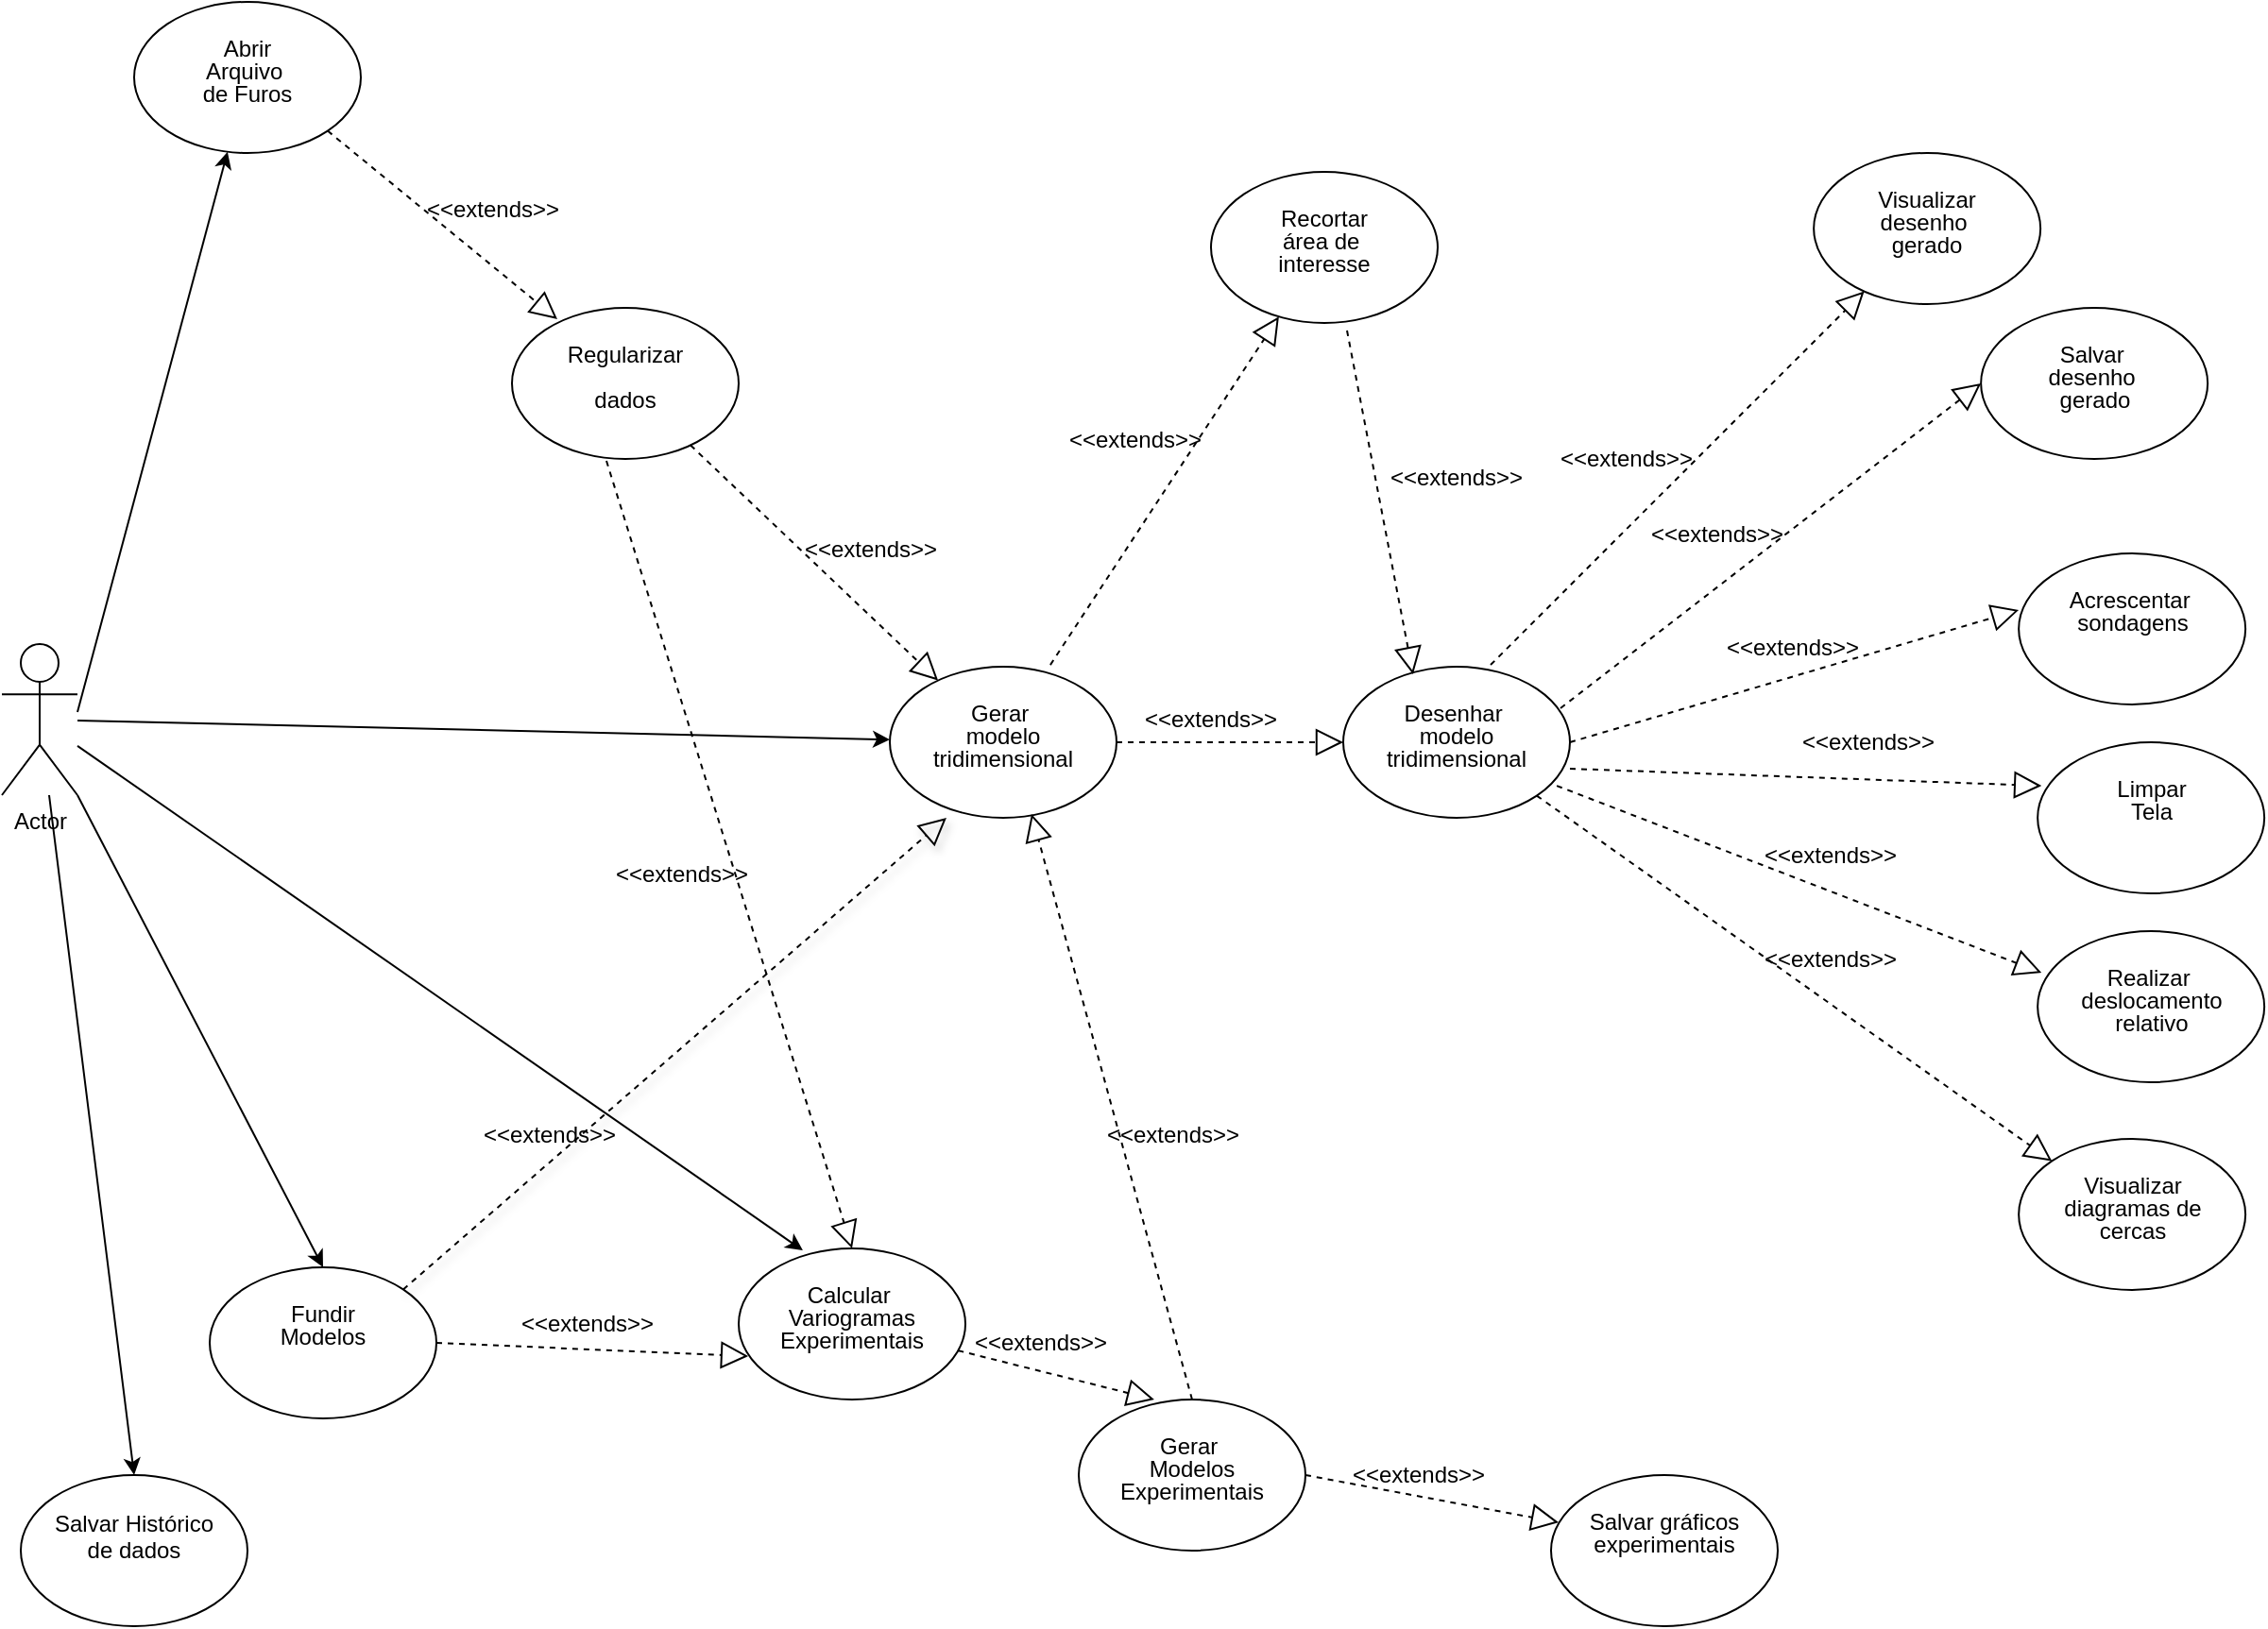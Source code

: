 <mxfile version="14.1.8" type="github" pages="3">
  <diagram id="1eDWYbJac1O-OvMwTvV3" name="Casos de Uso">
    <mxGraphModel dx="2285" dy="1728" grid="1" gridSize="10" guides="1" tooltips="1" connect="1" arrows="1" fold="1" page="1" pageScale="1" pageWidth="1100" pageHeight="850" math="0" shadow="0">
      <root>
        <mxCell id="wt1WEG8j4BmYl2G6qrXp-0" />
        <mxCell id="wt1WEG8j4BmYl2G6qrXp-1" parent="wt1WEG8j4BmYl2G6qrXp-0" />
        <mxCell id="wt1WEG8j4BmYl2G6qrXp-5" value="" style="orthogonalLoop=1;jettySize=auto;html=1;" parent="wt1WEG8j4BmYl2G6qrXp-1" target="wt1WEG8j4BmYl2G6qrXp-4" edge="1">
          <mxGeometry relative="1" as="geometry">
            <mxPoint x="130" y="296" as="sourcePoint" />
          </mxGeometry>
        </mxCell>
        <mxCell id="wt1WEG8j4BmYl2G6qrXp-11" value="" style="orthogonalLoop=1;jettySize=auto;html=1;" parent="wt1WEG8j4BmYl2G6qrXp-1" source="wt1WEG8j4BmYl2G6qrXp-2" target="wt1WEG8j4BmYl2G6qrXp-10" edge="1">
          <mxGeometry relative="1" as="geometry" />
        </mxCell>
        <mxCell id="jiYsSKbfK0XnRyVLSb23-24" style="edgeStyle=none;orthogonalLoop=1;jettySize=auto;html=1;entryX=0.283;entryY=0.013;entryDx=0;entryDy=0;entryPerimeter=0;shadow=0;" parent="wt1WEG8j4BmYl2G6qrXp-1" source="wt1WEG8j4BmYl2G6qrXp-2" target="jiYsSKbfK0XnRyVLSb23-21" edge="1">
          <mxGeometry relative="1" as="geometry">
            <mxPoint x="140" y="360" as="sourcePoint" />
          </mxGeometry>
        </mxCell>
        <mxCell id="jiYsSKbfK0XnRyVLSb23-37" style="edgeStyle=none;orthogonalLoop=1;jettySize=auto;html=1;entryX=0.5;entryY=0;entryDx=0;entryDy=0;exitX=1;exitY=1;exitDx=0;exitDy=0;exitPerimeter=0;" parent="wt1WEG8j4BmYl2G6qrXp-1" source="wt1WEG8j4BmYl2G6qrXp-2" target="jiYsSKbfK0XnRyVLSb23-36" edge="1">
          <mxGeometry relative="1" as="geometry">
            <mxPoint x="110" y="360" as="sourcePoint" />
          </mxGeometry>
        </mxCell>
        <mxCell id="ADzhZnwPZ3p8ylf_Vw08-35" style="rounded=0;orthogonalLoop=1;jettySize=auto;html=1;entryX=0.5;entryY=0;entryDx=0;entryDy=0;shadow=0;" parent="wt1WEG8j4BmYl2G6qrXp-1" source="wt1WEG8j4BmYl2G6qrXp-2" target="ADzhZnwPZ3p8ylf_Vw08-34" edge="1">
          <mxGeometry relative="1" as="geometry" />
        </mxCell>
        <mxCell id="wt1WEG8j4BmYl2G6qrXp-2" value="Actor" style="shape=umlActor;verticalLabelPosition=bottom;verticalAlign=top;html=1;direction=east;" parent="wt1WEG8j4BmYl2G6qrXp-1" vertex="1">
          <mxGeometry x="90" y="260" width="40" height="80" as="geometry" />
        </mxCell>
        <mxCell id="wt1WEG8j4BmYl2G6qrXp-4" value="&lt;p style=&quot;line-height: 100%&quot;&gt;Abrir&lt;br&gt;Arquivo&amp;nbsp;&lt;br&gt;de Furos&lt;/p&gt;" style="ellipse;whiteSpace=wrap;html=1;verticalAlign=top;" parent="wt1WEG8j4BmYl2G6qrXp-1" vertex="1">
          <mxGeometry x="160" y="-80" width="120" height="80" as="geometry" />
        </mxCell>
        <mxCell id="wt1WEG8j4BmYl2G6qrXp-6" value="&lt;p style=&quot;line-height: 100%&quot;&gt;Recortar&lt;br&gt;área de&amp;nbsp;&lt;br&gt;interesse&lt;/p&gt;" style="ellipse;whiteSpace=wrap;html=1;verticalAlign=top;" parent="wt1WEG8j4BmYl2G6qrXp-1" vertex="1">
          <mxGeometry x="730" y="10" width="120" height="80" as="geometry" />
        </mxCell>
        <mxCell id="wt1WEG8j4BmYl2G6qrXp-8" value="&lt;p style=&quot;line-height: 100%&quot;&gt;Salvar&amp;nbsp;&lt;br&gt;desenho&amp;nbsp;&lt;br&gt;gerado&lt;/p&gt;" style="ellipse;whiteSpace=wrap;html=1;verticalAlign=top;" parent="wt1WEG8j4BmYl2G6qrXp-1" vertex="1">
          <mxGeometry x="1137.57" y="82" width="120" height="80" as="geometry" />
        </mxCell>
        <mxCell id="wt1WEG8j4BmYl2G6qrXp-10" value="&lt;p style=&quot;line-height: 100%&quot;&gt;Gerar&amp;nbsp;&lt;br&gt;modelo&lt;br&gt;tridimensional&lt;/p&gt;" style="ellipse;whiteSpace=wrap;html=1;verticalAlign=top;" parent="wt1WEG8j4BmYl2G6qrXp-1" vertex="1">
          <mxGeometry x="560" y="272" width="120" height="80" as="geometry" />
        </mxCell>
        <mxCell id="wt1WEG8j4BmYl2G6qrXp-12" value="&lt;p style=&quot;line-height: 100%&quot;&gt;Limpar&lt;br&gt;Tela&lt;/p&gt;" style="ellipse;whiteSpace=wrap;html=1;verticalAlign=top;" parent="wt1WEG8j4BmYl2G6qrXp-1" vertex="1">
          <mxGeometry x="1167.57" y="312" width="120" height="80" as="geometry" />
        </mxCell>
        <mxCell id="wt1WEG8j4BmYl2G6qrXp-14" value="&lt;p style=&quot;line-height: 100%&quot;&gt;Realizar&amp;nbsp;&lt;br&gt;deslocamento&lt;br&gt;relativo&lt;/p&gt;" style="ellipse;whiteSpace=wrap;html=1;verticalAlign=top;" parent="wt1WEG8j4BmYl2G6qrXp-1" vertex="1">
          <mxGeometry x="1167.57" y="412" width="120" height="80" as="geometry" />
        </mxCell>
        <mxCell id="jiYsSKbfK0XnRyVLSb23-0" value="" style="endArrow=block;dashed=1;endFill=0;endSize=12;html=1;entryX=0;entryY=0.5;entryDx=0;entryDy=0;" parent="wt1WEG8j4BmYl2G6qrXp-1" target="wt1WEG8j4BmYl2G6qrXp-8" edge="1">
          <mxGeometry width="160" relative="1" as="geometry">
            <mxPoint x="915" y="294" as="sourcePoint" />
            <mxPoint x="1027.57" y="412" as="targetPoint" />
          </mxGeometry>
        </mxCell>
        <mxCell id="jiYsSKbfK0XnRyVLSb23-1" value="&amp;lt;&amp;lt;extends&amp;gt;&amp;gt;" style="text;html=1;strokeColor=none;fillColor=none;align=center;verticalAlign=middle;whiteSpace=wrap;rotation=0;" parent="wt1WEG8j4BmYl2G6qrXp-1" vertex="1">
          <mxGeometry x="977.57" y="192" width="40" height="20" as="geometry" />
        </mxCell>
        <mxCell id="jiYsSKbfK0XnRyVLSb23-3" value="&lt;p style=&quot;line-height: 100%&quot;&gt;Acrescentar&amp;nbsp;&lt;br&gt;sondagens&lt;/p&gt;" style="ellipse;whiteSpace=wrap;html=1;verticalAlign=top;" parent="wt1WEG8j4BmYl2G6qrXp-1" vertex="1">
          <mxGeometry x="1157.57" y="212" width="120" height="80" as="geometry" />
        </mxCell>
        <mxCell id="jiYsSKbfK0XnRyVLSb23-4" value="" style="endArrow=block;dashed=1;endFill=0;endSize=12;html=1;entryX=0;entryY=0.375;entryDx=0;entryDy=0;entryPerimeter=0;exitX=1;exitY=0.5;exitDx=0;exitDy=0;" parent="wt1WEG8j4BmYl2G6qrXp-1" source="ADzhZnwPZ3p8ylf_Vw08-14" target="jiYsSKbfK0XnRyVLSb23-3" edge="1">
          <mxGeometry width="160" relative="1" as="geometry">
            <mxPoint x="917.57" y="312" as="sourcePoint" />
            <mxPoint x="1052.61" y="382" as="targetPoint" />
          </mxGeometry>
        </mxCell>
        <mxCell id="jiYsSKbfK0XnRyVLSb23-6" value="&amp;lt;&amp;lt;extends&amp;gt;&amp;gt;" style="text;html=1;strokeColor=none;fillColor=none;align=center;verticalAlign=middle;whiteSpace=wrap;rotation=0;" parent="wt1WEG8j4BmYl2G6qrXp-1" vertex="1">
          <mxGeometry x="1017.57" y="252" width="40" height="20" as="geometry" />
        </mxCell>
        <mxCell id="jiYsSKbfK0XnRyVLSb23-7" value="" style="endArrow=block;dashed=1;endFill=0;endSize=12;html=1;entryX=0.017;entryY=0.288;entryDx=0;entryDy=0;entryPerimeter=0;exitX=1;exitY=0.675;exitDx=0;exitDy=0;exitPerimeter=0;" parent="wt1WEG8j4BmYl2G6qrXp-1" source="ADzhZnwPZ3p8ylf_Vw08-14" target="wt1WEG8j4BmYl2G6qrXp-12" edge="1">
          <mxGeometry width="160" relative="1" as="geometry">
            <mxPoint x="914.57" y="326" as="sourcePoint" />
            <mxPoint x="1097.57" y="467" as="targetPoint" />
          </mxGeometry>
        </mxCell>
        <mxCell id="jiYsSKbfK0XnRyVLSb23-8" value="&amp;lt;&amp;lt;extends&amp;gt;&amp;gt;" style="text;html=1;strokeColor=none;fillColor=none;align=center;verticalAlign=middle;whiteSpace=wrap;rotation=0;" parent="wt1WEG8j4BmYl2G6qrXp-1" vertex="1">
          <mxGeometry x="1057.57" y="302" width="40" height="20" as="geometry" />
        </mxCell>
        <mxCell id="jiYsSKbfK0XnRyVLSb23-12" value="" style="endArrow=block;dashed=1;endFill=0;endSize=12;html=1;entryX=0.017;entryY=0.275;entryDx=0;entryDy=0;exitX=0.942;exitY=0.788;exitDx=0;exitDy=0;exitPerimeter=0;entryPerimeter=0;" parent="wt1WEG8j4BmYl2G6qrXp-1" source="ADzhZnwPZ3p8ylf_Vw08-14" target="wt1WEG8j4BmYl2G6qrXp-14" edge="1">
          <mxGeometry width="160" relative="1" as="geometry">
            <mxPoint x="907.61" y="332" as="sourcePoint" />
            <mxPoint x="1017.57" y="606.76" as="targetPoint" />
          </mxGeometry>
        </mxCell>
        <mxCell id="jiYsSKbfK0XnRyVLSb23-13" value="&amp;lt;&amp;lt;extends&amp;gt;&amp;gt;" style="text;html=1;strokeColor=none;fillColor=none;align=center;verticalAlign=middle;whiteSpace=wrap;rotation=0;" parent="wt1WEG8j4BmYl2G6qrXp-1" vertex="1">
          <mxGeometry x="1037.57" y="362" width="40" height="20" as="geometry" />
        </mxCell>
        <mxCell id="jiYsSKbfK0XnRyVLSb23-18" value="&lt;p style=&quot;line-height: 100%&quot;&gt;Visualizar&lt;br&gt;diagramas de&lt;br&gt;cercas&lt;/p&gt;" style="ellipse;whiteSpace=wrap;html=1;verticalAlign=top;" parent="wt1WEG8j4BmYl2G6qrXp-1" vertex="1">
          <mxGeometry x="1157.57" y="522" width="120" height="80" as="geometry" />
        </mxCell>
        <mxCell id="jiYsSKbfK0XnRyVLSb23-19" value="" style="endArrow=block;dashed=1;endFill=0;endSize=12;html=1;entryX=0;entryY=0;entryDx=0;entryDy=0;exitX=1;exitY=1;exitDx=0;exitDy=0;" parent="wt1WEG8j4BmYl2G6qrXp-1" source="ADzhZnwPZ3p8ylf_Vw08-14" target="jiYsSKbfK0XnRyVLSb23-18" edge="1">
          <mxGeometry width="160" relative="1" as="geometry">
            <mxPoint x="899.996" y="340.284" as="sourcePoint" />
            <mxPoint x="847.57" y="626.76" as="targetPoint" />
          </mxGeometry>
        </mxCell>
        <mxCell id="jiYsSKbfK0XnRyVLSb23-20" value="&amp;lt;&amp;lt;extends&amp;gt;&amp;gt;" style="text;html=1;strokeColor=none;fillColor=none;align=center;verticalAlign=middle;whiteSpace=wrap;rotation=0;" parent="wt1WEG8j4BmYl2G6qrXp-1" vertex="1">
          <mxGeometry x="620" y="620" width="40" height="20" as="geometry" />
        </mxCell>
        <mxCell id="jiYsSKbfK0XnRyVLSb23-21" value="&lt;p style=&quot;line-height: 100%&quot;&gt;Calcular&amp;nbsp;&lt;br&gt;Variogramas&lt;br&gt;Experimentais&lt;/p&gt;" style="ellipse;whiteSpace=wrap;html=1;verticalAlign=top;" parent="wt1WEG8j4BmYl2G6qrXp-1" vertex="1">
          <mxGeometry x="480" y="580" width="120" height="80" as="geometry" />
        </mxCell>
        <mxCell id="jiYsSKbfK0XnRyVLSb23-25" value="&lt;p style=&quot;line-height: 100%&quot;&gt;Gerar&amp;nbsp;&lt;br&gt;Modelos&lt;br&gt;Experimentais&lt;/p&gt;" style="ellipse;whiteSpace=wrap;html=1;verticalAlign=top;" parent="wt1WEG8j4BmYl2G6qrXp-1" vertex="1">
          <mxGeometry x="660" y="660" width="120" height="80" as="geometry" />
        </mxCell>
        <mxCell id="jiYsSKbfK0XnRyVLSb23-26" value="" style="endArrow=block;dashed=1;endFill=0;endSize=12;html=1;entryX=0.333;entryY=0;entryDx=0;entryDy=0;entryPerimeter=0;" parent="wt1WEG8j4BmYl2G6qrXp-1" source="jiYsSKbfK0XnRyVLSb23-21" target="jiYsSKbfK0XnRyVLSb23-25" edge="1">
          <mxGeometry width="160" relative="1" as="geometry">
            <mxPoint x="80.04" y="640" as="sourcePoint" />
            <mxPoint x="80" y="769.76" as="targetPoint" />
          </mxGeometry>
        </mxCell>
        <mxCell id="jiYsSKbfK0XnRyVLSb23-30" value="" style="endArrow=block;dashed=1;endFill=0;endSize=12;html=1;entryX=0.033;entryY=0.313;entryDx=0;entryDy=0;exitX=1;exitY=0.5;exitDx=0;exitDy=0;entryPerimeter=0;" parent="wt1WEG8j4BmYl2G6qrXp-1" source="jiYsSKbfK0XnRyVLSb23-25" target="jiYsSKbfK0XnRyVLSb23-34" edge="1">
          <mxGeometry width="160" relative="1" as="geometry">
            <mxPoint x="200" y="880" as="sourcePoint" />
            <mxPoint x="270" y="920" as="targetPoint" />
          </mxGeometry>
        </mxCell>
        <mxCell id="jiYsSKbfK0XnRyVLSb23-31" value="&amp;lt;&amp;lt;extends&amp;gt;&amp;gt;" style="text;html=1;strokeColor=none;fillColor=none;align=center;verticalAlign=middle;whiteSpace=wrap;rotation=0;" parent="wt1WEG8j4BmYl2G6qrXp-1" vertex="1">
          <mxGeometry x="820" y="690" width="40" height="20" as="geometry" />
        </mxCell>
        <mxCell id="jiYsSKbfK0XnRyVLSb23-34" value="&lt;p style=&quot;line-height: 100%&quot;&gt;Salvar gráficos&lt;br&gt;experimentais&lt;/p&gt;" style="ellipse;whiteSpace=wrap;html=1;verticalAlign=top;" parent="wt1WEG8j4BmYl2G6qrXp-1" vertex="1">
          <mxGeometry x="910.0" y="700" width="120" height="80" as="geometry" />
        </mxCell>
        <mxCell id="jiYsSKbfK0XnRyVLSb23-36" value="&lt;p style=&quot;line-height: 100%&quot;&gt;Fundir&lt;br&gt;Modelos&lt;/p&gt;" style="ellipse;whiteSpace=wrap;html=1;verticalAlign=top;" parent="wt1WEG8j4BmYl2G6qrXp-1" vertex="1">
          <mxGeometry x="200" y="590" width="120" height="80" as="geometry" />
        </mxCell>
        <mxCell id="jgNMXidKImF2bmy32gOK-6" value="&amp;lt;&amp;lt;extends&amp;gt;&amp;gt;" style="text;html=1;strokeColor=none;fillColor=none;align=center;verticalAlign=middle;whiteSpace=wrap;rotation=0;" parent="wt1WEG8j4BmYl2G6qrXp-1" vertex="1">
          <mxGeometry x="1037.57" y="417" width="40" height="20" as="geometry" />
        </mxCell>
        <mxCell id="ADzhZnwPZ3p8ylf_Vw08-0" value="" style="endArrow=block;dashed=1;endFill=0;endSize=12;html=1;entryX=0.25;entryY=1;entryDx=0;entryDy=0;exitX=1;exitY=0;exitDx=0;exitDy=0;entryPerimeter=0;shadow=1;" parent="wt1WEG8j4BmYl2G6qrXp-1" source="jiYsSKbfK0XnRyVLSb23-36" target="wt1WEG8j4BmYl2G6qrXp-10" edge="1">
          <mxGeometry width="160" relative="1" as="geometry">
            <mxPoint x="157" y="582" as="sourcePoint" />
            <mxPoint x="380" y="410" as="targetPoint" />
          </mxGeometry>
        </mxCell>
        <mxCell id="ADzhZnwPZ3p8ylf_Vw08-1" value="&amp;lt;&amp;lt;extends&amp;gt;&amp;gt;" style="text;html=1;strokeColor=none;fillColor=none;align=center;verticalAlign=middle;whiteSpace=wrap;rotation=0;" parent="wt1WEG8j4BmYl2G6qrXp-1" vertex="1">
          <mxGeometry x="360" y="510" width="40" height="20" as="geometry" />
        </mxCell>
        <mxCell id="ADzhZnwPZ3p8ylf_Vw08-2" value="" style="endArrow=block;dashed=1;endFill=0;endSize=12;html=1;entryX=0.042;entryY=0.713;entryDx=0;entryDy=0;exitX=1;exitY=0.5;exitDx=0;exitDy=0;entryPerimeter=0;" parent="wt1WEG8j4BmYl2G6qrXp-1" source="jiYsSKbfK0XnRyVLSb23-36" target="jiYsSKbfK0XnRyVLSb23-21" edge="1">
          <mxGeometry width="160" relative="1" as="geometry">
            <mxPoint x="167" y="592" as="sourcePoint" />
            <mxPoint x="390" y="360" as="targetPoint" />
          </mxGeometry>
        </mxCell>
        <mxCell id="ADzhZnwPZ3p8ylf_Vw08-3" value="&amp;lt;&amp;lt;extends&amp;gt;&amp;gt;" style="text;html=1;strokeColor=none;fillColor=none;align=center;verticalAlign=middle;whiteSpace=wrap;rotation=0;" parent="wt1WEG8j4BmYl2G6qrXp-1" vertex="1">
          <mxGeometry x="380" y="610" width="40" height="20" as="geometry" />
        </mxCell>
        <mxCell id="ADzhZnwPZ3p8ylf_Vw08-5" value="" style="endArrow=block;dashed=1;endFill=0;endSize=12;html=1;" parent="wt1WEG8j4BmYl2G6qrXp-1" source="ADzhZnwPZ3p8ylf_Vw08-24" target="wt1WEG8j4BmYl2G6qrXp-10" edge="1">
          <mxGeometry width="160" relative="1" as="geometry">
            <mxPoint x="283" y="40" as="sourcePoint" />
            <mxPoint x="420" y="124" as="targetPoint" />
          </mxGeometry>
        </mxCell>
        <mxCell id="ADzhZnwPZ3p8ylf_Vw08-6" value="&amp;lt;&amp;lt;extends&amp;gt;&amp;gt;" style="text;html=1;strokeColor=none;fillColor=none;align=center;verticalAlign=middle;whiteSpace=wrap;rotation=0;" parent="wt1WEG8j4BmYl2G6qrXp-1" vertex="1">
          <mxGeometry x="430" y="372" width="40" height="20" as="geometry" />
        </mxCell>
        <mxCell id="ADzhZnwPZ3p8ylf_Vw08-8" value="&amp;lt;&amp;lt;extends&amp;gt;&amp;gt;" style="text;html=1;strokeColor=none;fillColor=none;align=center;verticalAlign=middle;whiteSpace=wrap;rotation=0;" parent="wt1WEG8j4BmYl2G6qrXp-1" vertex="1">
          <mxGeometry x="670" y="142" width="40" height="20" as="geometry" />
        </mxCell>
        <mxCell id="ADzhZnwPZ3p8ylf_Vw08-14" value="&lt;p style=&quot;line-height: 100%&quot;&gt;Desenhar&amp;nbsp;&lt;br&gt;modelo&lt;br&gt;tridimensional&lt;/p&gt;" style="ellipse;whiteSpace=wrap;html=1;verticalAlign=top;" parent="wt1WEG8j4BmYl2G6qrXp-1" vertex="1">
          <mxGeometry x="800" y="272" width="120" height="80" as="geometry" />
        </mxCell>
        <mxCell id="ADzhZnwPZ3p8ylf_Vw08-15" value="" style="endArrow=block;dashed=1;endFill=0;endSize=12;html=1;exitX=0.708;exitY=-0.012;exitDx=0;exitDy=0;exitPerimeter=0;" parent="wt1WEG8j4BmYl2G6qrXp-1" source="wt1WEG8j4BmYl2G6qrXp-10" target="wt1WEG8j4BmYl2G6qrXp-6" edge="1">
          <mxGeometry width="160" relative="1" as="geometry">
            <mxPoint x="523" y="230" as="sourcePoint" />
            <mxPoint x="425" y="269.04" as="targetPoint" />
          </mxGeometry>
        </mxCell>
        <mxCell id="ADzhZnwPZ3p8ylf_Vw08-16" value="" style="endArrow=block;dashed=1;endFill=0;endSize=12;html=1;entryX=0;entryY=0.5;entryDx=0;entryDy=0;exitX=1;exitY=0.5;exitDx=0;exitDy=0;" parent="wt1WEG8j4BmYl2G6qrXp-1" source="wt1WEG8j4BmYl2G6qrXp-10" target="ADzhZnwPZ3p8ylf_Vw08-14" edge="1">
          <mxGeometry width="160" relative="1" as="geometry">
            <mxPoint x="490" y="340" as="sourcePoint" />
            <mxPoint x="559.385" y="89.785" as="targetPoint" />
          </mxGeometry>
        </mxCell>
        <mxCell id="ADzhZnwPZ3p8ylf_Vw08-17" value="&amp;lt;&amp;lt;extends&amp;gt;&amp;gt;" style="text;html=1;strokeColor=none;fillColor=none;align=center;verticalAlign=middle;whiteSpace=wrap;rotation=0;" parent="wt1WEG8j4BmYl2G6qrXp-1" vertex="1">
          <mxGeometry x="710" y="290" width="40" height="20" as="geometry" />
        </mxCell>
        <mxCell id="ADzhZnwPZ3p8ylf_Vw08-18" value="&lt;p style=&quot;line-height: 100%&quot;&gt;Visualizar&lt;br&gt;desenho&amp;nbsp;&lt;br&gt;gerado&lt;/p&gt;" style="ellipse;whiteSpace=wrap;html=1;verticalAlign=top;" parent="wt1WEG8j4BmYl2G6qrXp-1" vertex="1">
          <mxGeometry x="1049.07" width="120" height="80" as="geometry" />
        </mxCell>
        <mxCell id="ADzhZnwPZ3p8ylf_Vw08-19" value="" style="endArrow=block;dashed=1;endFill=0;endSize=12;html=1;exitX=0.65;exitY=-0.012;exitDx=0;exitDy=0;exitPerimeter=0;" parent="wt1WEG8j4BmYl2G6qrXp-1" source="ADzhZnwPZ3p8ylf_Vw08-14" target="ADzhZnwPZ3p8ylf_Vw08-18" edge="1">
          <mxGeometry width="160" relative="1" as="geometry">
            <mxPoint x="626.07" y="210" as="sourcePoint" />
            <mxPoint x="739.07" y="328" as="targetPoint" />
          </mxGeometry>
        </mxCell>
        <mxCell id="ADzhZnwPZ3p8ylf_Vw08-20" value="&amp;lt;&amp;lt;extends&amp;gt;&amp;gt;" style="text;html=1;strokeColor=none;fillColor=none;align=center;verticalAlign=middle;whiteSpace=wrap;rotation=0;" parent="wt1WEG8j4BmYl2G6qrXp-1" vertex="1">
          <mxGeometry x="930.0" y="152" width="40" height="20" as="geometry" />
        </mxCell>
        <mxCell id="ADzhZnwPZ3p8ylf_Vw08-24" value="&lt;p style=&quot;line-height: 100%&quot;&gt;Regularizar&lt;/p&gt;&lt;p style=&quot;line-height: 100%&quot;&gt;dados&lt;/p&gt;" style="ellipse;whiteSpace=wrap;html=1;verticalAlign=top;" parent="wt1WEG8j4BmYl2G6qrXp-1" vertex="1">
          <mxGeometry x="360" y="82" width="120" height="80" as="geometry" />
        </mxCell>
        <mxCell id="ADzhZnwPZ3p8ylf_Vw08-27" value="" style="endArrow=block;dashed=1;endFill=0;endSize=12;html=1;exitX=1;exitY=1;exitDx=0;exitDy=0;entryX=0.2;entryY=0.075;entryDx=0;entryDy=0;entryPerimeter=0;" parent="wt1WEG8j4BmYl2G6qrXp-1" source="wt1WEG8j4BmYl2G6qrXp-4" target="ADzhZnwPZ3p8ylf_Vw08-24" edge="1">
          <mxGeometry width="160" relative="1" as="geometry">
            <mxPoint x="310" y="28.34" as="sourcePoint" />
            <mxPoint x="382.916" y="191.996" as="targetPoint" />
          </mxGeometry>
        </mxCell>
        <mxCell id="ADzhZnwPZ3p8ylf_Vw08-28" value="&amp;lt;&amp;lt;extends&amp;gt;&amp;gt;" style="text;html=1;strokeColor=none;fillColor=none;align=center;verticalAlign=middle;whiteSpace=wrap;rotation=0;" parent="wt1WEG8j4BmYl2G6qrXp-1" vertex="1">
          <mxGeometry x="330" y="20" width="40" height="20" as="geometry" />
        </mxCell>
        <mxCell id="ADzhZnwPZ3p8ylf_Vw08-29" value="" style="endArrow=block;dashed=1;endFill=0;endSize=12;html=1;entryX=0.5;entryY=0;entryDx=0;entryDy=0;" parent="wt1WEG8j4BmYl2G6qrXp-1" target="jiYsSKbfK0XnRyVLSb23-21" edge="1">
          <mxGeometry width="160" relative="1" as="geometry">
            <mxPoint x="410" y="163" as="sourcePoint" />
            <mxPoint x="397.57" y="183.72" as="targetPoint" />
          </mxGeometry>
        </mxCell>
        <mxCell id="ADzhZnwPZ3p8ylf_Vw08-30" value="" style="endArrow=block;dashed=1;endFill=0;endSize=12;html=1;exitX=0.5;exitY=0;exitDx=0;exitDy=0;entryX=0.625;entryY=0.975;entryDx=0;entryDy=0;entryPerimeter=0;" parent="wt1WEG8j4BmYl2G6qrXp-1" source="jiYsSKbfK0XnRyVLSb23-25" target="wt1WEG8j4BmYl2G6qrXp-10" edge="1">
          <mxGeometry width="160" relative="1" as="geometry">
            <mxPoint x="710" y="550" as="sourcePoint" />
            <mxPoint x="640" y="490" as="targetPoint" />
          </mxGeometry>
        </mxCell>
        <mxCell id="ADzhZnwPZ3p8ylf_Vw08-31" value="&amp;lt;&amp;lt;extends&amp;gt;&amp;gt;" style="text;html=1;strokeColor=none;fillColor=none;align=center;verticalAlign=middle;whiteSpace=wrap;rotation=0;" parent="wt1WEG8j4BmYl2G6qrXp-1" vertex="1">
          <mxGeometry x="690" y="510" width="40" height="20" as="geometry" />
        </mxCell>
        <mxCell id="ADzhZnwPZ3p8ylf_Vw08-32" value="&amp;lt;&amp;lt;extends&amp;gt;&amp;gt;" style="text;html=1;strokeColor=none;fillColor=none;align=center;verticalAlign=middle;whiteSpace=wrap;rotation=0;" parent="wt1WEG8j4BmYl2G6qrXp-1" vertex="1">
          <mxGeometry x="530" y="200" width="40" height="20" as="geometry" />
        </mxCell>
        <mxCell id="ADzhZnwPZ3p8ylf_Vw08-34" value="&lt;p style=&quot;line-height: 100%&quot;&gt;&lt;/p&gt;&lt;div&gt;&lt;span&gt;Salvar Histórico&lt;/span&gt;&lt;/div&gt;&lt;div&gt;&lt;span&gt;de dados&lt;/span&gt;&lt;/div&gt;&lt;p&gt;&lt;/p&gt;" style="ellipse;whiteSpace=wrap;html=1;verticalAlign=top;align=center;" parent="wt1WEG8j4BmYl2G6qrXp-1" vertex="1">
          <mxGeometry x="100" y="700" width="120" height="80" as="geometry" />
        </mxCell>
        <mxCell id="ADzhZnwPZ3p8ylf_Vw08-39" value="" style="endArrow=block;dashed=1;endFill=0;endSize=12;html=1;exitX=0.6;exitY=1.05;exitDx=0;exitDy=0;exitPerimeter=0;entryX=0.308;entryY=0.05;entryDx=0;entryDy=0;entryPerimeter=0;" parent="wt1WEG8j4BmYl2G6qrXp-1" source="wt1WEG8j4BmYl2G6qrXp-6" target="ADzhZnwPZ3p8ylf_Vw08-14" edge="1">
          <mxGeometry width="160" relative="1" as="geometry">
            <mxPoint x="654.96" y="281.04" as="sourcePoint" />
            <mxPoint x="800" y="180" as="targetPoint" />
          </mxGeometry>
        </mxCell>
        <mxCell id="ADzhZnwPZ3p8ylf_Vw08-40" value="&amp;lt;&amp;lt;extends&amp;gt;&amp;gt;" style="text;html=1;strokeColor=none;fillColor=none;align=center;verticalAlign=middle;whiteSpace=wrap;rotation=0;" parent="wt1WEG8j4BmYl2G6qrXp-1" vertex="1">
          <mxGeometry x="840" y="162" width="40" height="20" as="geometry" />
        </mxCell>
      </root>
    </mxGraphModel>
  </diagram>
  <diagram name="Classes-Modelo" id="c4acf3e9-155e-7222-9cf6-157b1a14988f">
    <mxGraphModel dx="1895" dy="449" grid="1" gridSize="10" guides="1" tooltips="1" connect="1" arrows="1" fold="1" page="1" pageScale="1" pageWidth="850" pageHeight="1100" background="#ffffff" math="0" shadow="0">
      <root>
        <mxCell id="0" />
        <mxCell id="1" parent="0" />
        <mxCell id="17acba5748e5396b-1" value="frame" style="shape=umlFrame;whiteSpace=wrap;html=1;rounded=0;shadow=0;comic=0;labelBackgroundColor=none;strokeWidth=1;fontFamily=Verdana;fontSize=10;align=center;" parent="1" vertex="1">
          <mxGeometry x="-60" y="10" width="820" height="1060" as="geometry" />
        </mxCell>
        <mxCell id="17acba5748e5396b-20" value="Furo" style="swimlane;html=1;fontStyle=0;childLayout=stackLayout;horizontal=1;startSize=26;fillColor=none;horizontalStack=0;resizeParent=1;resizeLast=0;collapsible=1;marginBottom=0;swimlaneFillColor=#ffffff;rounded=0;shadow=0;comic=0;labelBackgroundColor=none;strokeWidth=1;fontFamily=Verdana;fontSize=10;align=center;" parent="1" vertex="1">
          <mxGeometry x="90" y="42" width="160" height="110" as="geometry" />
        </mxCell>
        <mxCell id="17acba5748e5396b-24" value="+ nome&lt;br&gt;+ coordenada_x&lt;br&gt;+ coordenada_Y&lt;br&gt;+ cota_boca&lt;br&gt;+ profundidade" style="text;html=1;strokeColor=none;fillColor=none;align=left;verticalAlign=top;spacingLeft=4;spacingRight=4;whiteSpace=wrap;overflow=hidden;rotatable=0;points=[[0,0.5],[1,0.5]];portConstraint=eastwest;" parent="17acba5748e5396b-20" vertex="1">
          <mxGeometry y="26" width="160" height="84" as="geometry" />
        </mxCell>
        <mxCell id="5d2195bd80daf111-35" style="edgeStyle=orthogonalEdgeStyle;rounded=0;html=1;dashed=1;labelBackgroundColor=none;startFill=0;endArrow=open;endFill=0;endSize=10;fontFamily=Verdana;fontSize=10;" parent="1" edge="1">
          <mxGeometry relative="1" as="geometry">
            <Array as="points">
              <mxPoint x="545" y="970" />
              <mxPoint x="545" y="970" />
            </Array>
            <mxPoint x="545" y="1004" as="targetPoint" />
          </mxGeometry>
        </mxCell>
        <mxCell id="5d2195bd80daf111-34" style="edgeStyle=orthogonalEdgeStyle;rounded=0;html=1;dashed=1;labelBackgroundColor=none;startFill=0;endArrow=open;endFill=0;endSize=10;fontFamily=Verdana;fontSize=10;" parent="1" edge="1">
          <mxGeometry relative="1" as="geometry">
            <Array as="points">
              <mxPoint x="410" y="1029" />
              <mxPoint x="410" y="1029" />
            </Array>
            <mxPoint x="490" y="1029" as="targetPoint" />
          </mxGeometry>
        </mxCell>
        <mxCell id="C6Z6rODnfXY2d_j--N0c-7" style="edgeStyle=orthogonalEdgeStyle;rounded=0;orthogonalLoop=1;jettySize=auto;html=1;exitX=0.5;exitY=1;exitDx=0;exitDy=0;entryX=0.5;entryY=0;entryDx=0;entryDy=0;" parent="1" source="5d2195bd80daf111-18" target="C6Z6rODnfXY2d_j--N0c-3" edge="1">
          <mxGeometry relative="1" as="geometry" />
        </mxCell>
        <mxCell id="5d2195bd80daf111-18" value="&lt;p style=&quot;margin: 0px ; margin-top: 4px ; text-align: center&quot;&gt;&lt;b&gt;EntradaFuros&lt;/b&gt;&lt;/p&gt;&lt;hr size=&quot;1&quot;&gt;&lt;p style=&quot;margin: 0px ; margin-left: 4px&quot;&gt;+ identificação&lt;br&gt;+ num_colunas&lt;/p&gt;&lt;p style=&quot;margin: 0px ; margin-left: 4px&quot;&gt;+ nome_colunas&lt;/p&gt;&lt;p style=&quot;margin: 0px ; margin-left: 4px&quot;&gt;+ nome_furo&lt;/p&gt;" style="verticalAlign=top;align=left;overflow=fill;fontSize=12;fontFamily=Helvetica;html=1;rounded=0;shadow=0;comic=0;labelBackgroundColor=none;strokeWidth=1" parent="1" vertex="1">
          <mxGeometry x="380" y="42" width="190" height="103" as="geometry" />
        </mxCell>
        <mxCell id="C6Z6rODnfXY2d_j--N0c-2" style="edgeStyle=orthogonalEdgeStyle;rounded=0;orthogonalLoop=1;jettySize=auto;html=1;exitX=1;exitY=0.5;exitDx=0;exitDy=0;entryX=0.011;entryY=0.66;entryDx=0;entryDy=0;entryPerimeter=0;" parent="1" source="17acba5748e5396b-24" target="5d2195bd80daf111-18" edge="1">
          <mxGeometry relative="1" as="geometry" />
        </mxCell>
        <mxCell id="C6Z6rODnfXY2d_j--N0c-3" value="Modelo&#xa;" style="swimlane;fontStyle=1;align=center;verticalAlign=top;childLayout=stackLayout;horizontal=1;startSize=26;horizontalStack=0;resizeParent=1;resizeParentMax=0;resizeLast=0;collapsible=1;marginBottom=0;" parent="1" vertex="1">
          <mxGeometry x="332.21" y="260" width="285.57" height="500" as="geometry" />
        </mxCell>
        <mxCell id="C6Z6rODnfXY2d_j--N0c-4" value="+ x_minimo&#xa;+ y_minimo&#xa;+ z_minimo&#xa;+ x_maximo&#xa;+ y_maximo&#xa;+ z_maximo&#xa;+ abertura_x&#xa;+ abertura_y&#xa;+ abertura_z&#xa;+ blocos_x&#xa;+ blocos_y&#xa;+ blocos_z&#xa;+ sub_blocos_x&#xa;+ sub_blocos_y&#xa;+ sub_blocos_z&#xa;+ dist_max&#xa;+ lado&#xa;+ dist_vert&#xa;+ altura&#xa;+ num_pontos&#xa;+ dist_med&#xa;+ min_bloco&#xa;+ max_bloco&#xa;+ met_calculo&#xa;+ poten_id&#xa;+ constante_em" style="text;strokeColor=none;fillColor=none;align=left;verticalAlign=top;spacingLeft=4;spacingRight=4;overflow=hidden;rotatable=0;points=[[0,0.5],[1,0.5]];portConstraint=eastwest;" parent="C6Z6rODnfXY2d_j--N0c-3" vertex="1">
          <mxGeometry y="26" width="285.57" height="394" as="geometry" />
        </mxCell>
        <mxCell id="C6Z6rODnfXY2d_j--N0c-5" value="" style="line;strokeWidth=1;fillColor=none;align=left;verticalAlign=middle;spacingTop=-1;spacingLeft=3;spacingRight=3;rotatable=0;labelPosition=right;points=[];portConstraint=eastwest;" parent="C6Z6rODnfXY2d_j--N0c-3" vertex="1">
          <mxGeometry y="420" width="285.57" height="8" as="geometry" />
        </mxCell>
        <mxCell id="C6Z6rODnfXY2d_j--N0c-6" value="+ gerar_modelo()&#xa;+ recortar_area()" style="text;strokeColor=none;fillColor=none;align=left;verticalAlign=top;spacingLeft=4;spacingRight=4;overflow=hidden;rotatable=0;points=[[0,0.5],[1,0.5]];portConstraint=eastwest;" parent="C6Z6rODnfXY2d_j--N0c-3" vertex="1">
          <mxGeometry y="428" width="285.57" height="72" as="geometry" />
        </mxCell>
      </root>
    </mxGraphModel>
  </diagram>
  <diagram id="bpvwRCxJYaJNyarx6e42" name="MVC">
    <mxGraphModel dx="1045" dy="449" grid="1" gridSize="10" guides="1" tooltips="1" connect="1" arrows="1" fold="1" page="1" pageScale="1" pageWidth="1100" pageHeight="850" math="0" shadow="0">
      <root>
        <mxCell id="Djli0VLdjuVr_oW39nnG-0" />
        <mxCell id="Djli0VLdjuVr_oW39nnG-1" parent="Djli0VLdjuVr_oW39nnG-0" />
        <mxCell id="Djli0VLdjuVr_oW39nnG-10" value="" style="group" parent="Djli0VLdjuVr_oW39nnG-1" vertex="1" connectable="0">
          <mxGeometry x="160" y="460" width="160" height="180" as="geometry" />
        </mxCell>
        <mxCell id="Djli0VLdjuVr_oW39nnG-5" value="" style="rounded=0;whiteSpace=wrap;html=1;align=center;" parent="Djli0VLdjuVr_oW39nnG-10" vertex="1">
          <mxGeometry width="160" height="130" as="geometry" />
        </mxCell>
        <mxCell id="Djli0VLdjuVr_oW39nnG-6" value="&lt;b&gt;Controlador&lt;/b&gt;" style="text;html=1;strokeColor=none;fillColor=#CCCCCC;align=center;verticalAlign=middle;whiteSpace=wrap;rounded=0;" parent="Djli0VLdjuVr_oW39nnG-10" vertex="1">
          <mxGeometry width="160" height="40" as="geometry" />
        </mxCell>
        <mxCell id="Djli0VLdjuVr_oW39nnG-35" value="&lt;div&gt;&lt;font style=&quot;font-size: 11px&quot;&gt;Processamento de solicitação HTTP&lt;/font&gt;&lt;/div&gt;" style="text;html=1;strokeColor=none;fillColor=none;align=left;verticalAlign=middle;whiteSpace=wrap;rounded=0;" parent="Djli0VLdjuVr_oW39nnG-10" vertex="1">
          <mxGeometry y="40" width="160" height="30" as="geometry" />
        </mxCell>
        <mxCell id="Djli0VLdjuVr_oW39nnG-36" value="&lt;div&gt;&lt;font style=&quot;font-size: 11px&quot;&gt;Lógica específica de aplicação&lt;/font&gt;&lt;/div&gt;" style="text;html=1;strokeColor=none;fillColor=none;align=left;verticalAlign=middle;whiteSpace=wrap;rounded=0;" parent="Djli0VLdjuVr_oW39nnG-10" vertex="1">
          <mxGeometry y="70" width="160" height="30" as="geometry" />
        </mxCell>
        <mxCell id="Djli0VLdjuVr_oW39nnG-37" value="&lt;div&gt;&lt;font style=&quot;font-size: 11px&quot;&gt;Validação de dados&lt;/font&gt;&lt;/div&gt;" style="text;html=1;strokeColor=none;fillColor=none;align=left;verticalAlign=middle;whiteSpace=wrap;rounded=0;" parent="Djli0VLdjuVr_oW39nnG-10" vertex="1">
          <mxGeometry y="100" width="160" height="30" as="geometry" />
        </mxCell>
        <mxCell id="Djli0VLdjuVr_oW39nnG-11" value="" style="group" parent="Djli0VLdjuVr_oW39nnG-1" vertex="1" connectable="0">
          <mxGeometry x="530" y="460" width="160" height="180" as="geometry" />
        </mxCell>
        <mxCell id="Djli0VLdjuVr_oW39nnG-12" value="" style="rounded=0;whiteSpace=wrap;html=1;align=center;" parent="Djli0VLdjuVr_oW39nnG-11" vertex="1">
          <mxGeometry width="160" height="130" as="geometry" />
        </mxCell>
        <mxCell id="Djli0VLdjuVr_oW39nnG-13" value="&lt;b&gt;Visão&lt;/b&gt;" style="text;html=1;strokeColor=none;fillColor=#CCCCCC;align=center;verticalAlign=middle;whiteSpace=wrap;rounded=0;" parent="Djli0VLdjuVr_oW39nnG-11" vertex="1">
          <mxGeometry width="160" height="40" as="geometry" />
        </mxCell>
        <mxCell id="Djli0VLdjuVr_oW39nnG-38" value="Página Dinâmica" style="text;html=1;strokeColor=none;fillColor=none;align=left;verticalAlign=middle;whiteSpace=wrap;rounded=0;" parent="Djli0VLdjuVr_oW39nnG-11" vertex="1">
          <mxGeometry y="40" width="160" height="20" as="geometry" />
        </mxCell>
        <mxCell id="Djli0VLdjuVr_oW39nnG-39" value="Geração" style="text;html=1;strokeColor=none;fillColor=none;align=left;verticalAlign=middle;whiteSpace=wrap;rounded=0;" parent="Djli0VLdjuVr_oW39nnG-11" vertex="1">
          <mxGeometry y="60" width="60" height="20" as="geometry" />
        </mxCell>
        <mxCell id="Djli0VLdjuVr_oW39nnG-40" value="Gerenciamento de formulários" style="text;html=1;strokeColor=none;fillColor=none;align=left;verticalAlign=middle;whiteSpace=wrap;rounded=0;" parent="Djli0VLdjuVr_oW39nnG-11" vertex="1">
          <mxGeometry y="90" width="160" height="20" as="geometry" />
        </mxCell>
        <mxCell id="Djli0VLdjuVr_oW39nnG-14" value="" style="group" parent="Djli0VLdjuVr_oW39nnG-1" vertex="1" connectable="0">
          <mxGeometry x="350" y="690" width="160" height="180" as="geometry" />
        </mxCell>
        <mxCell id="Djli0VLdjuVr_oW39nnG-15" value="" style="rounded=0;whiteSpace=wrap;html=1;align=center;" parent="Djli0VLdjuVr_oW39nnG-14" vertex="1">
          <mxGeometry width="160" height="100" as="geometry" />
        </mxCell>
        <mxCell id="Djli0VLdjuVr_oW39nnG-16" value="&lt;b&gt;Modelo&lt;/b&gt;" style="text;html=1;strokeColor=none;fillColor=#CCCCCC;align=center;verticalAlign=middle;whiteSpace=wrap;rounded=0;" parent="Djli0VLdjuVr_oW39nnG-14" vertex="1">
          <mxGeometry width="160" height="40" as="geometry" />
        </mxCell>
        <mxCell id="Djli0VLdjuVr_oW39nnG-41" value="Lógica de Dados" style="text;html=1;strokeColor=none;fillColor=none;align=left;verticalAlign=middle;whiteSpace=wrap;rounded=0;" parent="Djli0VLdjuVr_oW39nnG-14" vertex="1">
          <mxGeometry y="40" width="160" height="20" as="geometry" />
        </mxCell>
        <mxCell id="Djli0VLdjuVr_oW39nnG-42" value="Banco de Dados" style="text;html=1;strokeColor=none;fillColor=none;align=left;verticalAlign=middle;whiteSpace=wrap;rounded=0;" parent="Djli0VLdjuVr_oW39nnG-14" vertex="1">
          <mxGeometry y="60" width="160" height="20" as="geometry" />
        </mxCell>
        <mxCell id="Djli0VLdjuVr_oW39nnG-17" style="edgeStyle=orthogonalEdgeStyle;rounded=0;orthogonalLoop=1;jettySize=auto;html=1;exitX=0.5;exitY=1;exitDx=0;exitDy=0;entryX=0.006;entryY=0.572;entryDx=0;entryDy=0;entryPerimeter=0;" parent="Djli0VLdjuVr_oW39nnG-1" source="Djli0VLdjuVr_oW39nnG-5" target="Djli0VLdjuVr_oW39nnG-15" edge="1">
          <mxGeometry relative="1" as="geometry" />
        </mxCell>
        <mxCell id="Djli0VLdjuVr_oW39nnG-20" style="edgeStyle=orthogonalEdgeStyle;rounded=0;orthogonalLoop=1;jettySize=auto;html=1;exitX=1;exitY=0.5;exitDx=0;exitDy=0;entryX=0.5;entryY=1;entryDx=0;entryDy=0;" parent="Djli0VLdjuVr_oW39nnG-1" source="Djli0VLdjuVr_oW39nnG-15" target="Djli0VLdjuVr_oW39nnG-12" edge="1">
          <mxGeometry relative="1" as="geometry" />
        </mxCell>
        <mxCell id="Djli0VLdjuVr_oW39nnG-21" style="edgeStyle=orthogonalEdgeStyle;rounded=0;orthogonalLoop=1;jettySize=auto;html=1;exitX=1;exitY=0.5;exitDx=0;exitDy=0;entryX=0;entryY=0.5;entryDx=0;entryDy=0;" parent="Djli0VLdjuVr_oW39nnG-1" source="Djli0VLdjuVr_oW39nnG-5" target="Djli0VLdjuVr_oW39nnG-12" edge="1">
          <mxGeometry relative="1" as="geometry" />
        </mxCell>
        <mxCell id="Djli0VLdjuVr_oW39nnG-22" style="edgeStyle=orthogonalEdgeStyle;rounded=0;orthogonalLoop=1;jettySize=auto;html=1;exitX=0;exitY=0.75;exitDx=0;exitDy=0;entryX=1;entryY=0.75;entryDx=0;entryDy=0;" parent="Djli0VLdjuVr_oW39nnG-1" source="Djli0VLdjuVr_oW39nnG-12" target="Djli0VLdjuVr_oW39nnG-5" edge="1">
          <mxGeometry relative="1" as="geometry" />
        </mxCell>
        <mxCell id="Djli0VLdjuVr_oW39nnG-23" style="edgeStyle=orthogonalEdgeStyle;rounded=0;orthogonalLoop=1;jettySize=auto;html=1;exitX=0.75;exitY=1;exitDx=0;exitDy=0;entryX=1;entryY=0.75;entryDx=0;entryDy=0;" parent="Djli0VLdjuVr_oW39nnG-1" source="Djli0VLdjuVr_oW39nnG-12" target="Djli0VLdjuVr_oW39nnG-15" edge="1">
          <mxGeometry relative="1" as="geometry" />
        </mxCell>
        <mxCell id="Djli0VLdjuVr_oW39nnG-24" value="Eventos do Usuário" style="text;html=1;strokeColor=none;fillColor=none;align=center;verticalAlign=middle;whiteSpace=wrap;rounded=0;" parent="Djli0VLdjuVr_oW39nnG-1" vertex="1">
          <mxGeometry x="370" y="570" width="100" height="20" as="geometry" />
        </mxCell>
        <mxCell id="Djli0VLdjuVr_oW39nnG-25" value="Seleção de Visão" style="text;html=1;strokeColor=none;fillColor=none;align=center;verticalAlign=middle;whiteSpace=wrap;rounded=0;" parent="Djli0VLdjuVr_oW39nnG-1" vertex="1">
          <mxGeometry x="380" y="490" width="80" height="20" as="geometry" />
        </mxCell>
        <mxCell id="Djli0VLdjuVr_oW39nnG-26" value="Mudança de Estado" style="text;html=1;strokeColor=none;fillColor=none;align=center;verticalAlign=middle;whiteSpace=wrap;rounded=0;" parent="Djli0VLdjuVr_oW39nnG-1" vertex="1">
          <mxGeometry x="160" y="650" width="60" height="20" as="geometry" />
        </mxCell>
        <mxCell id="Djli0VLdjuVr_oW39nnG-27" value="Notificação de Mudança" style="text;html=1;strokeColor=none;fillColor=none;align=center;verticalAlign=middle;whiteSpace=wrap;rounded=0;" parent="Djli0VLdjuVr_oW39nnG-1" vertex="1">
          <mxGeometry x="530" y="710" width="70" height="20" as="geometry" />
        </mxCell>
        <mxCell id="Djli0VLdjuVr_oW39nnG-28" value="Consulta de Estado" style="text;html=1;strokeColor=none;fillColor=none;align=center;verticalAlign=middle;whiteSpace=wrap;rounded=0;" parent="Djli0VLdjuVr_oW39nnG-1" vertex="1">
          <mxGeometry x="670" y="730" width="70" height="20" as="geometry" />
        </mxCell>
        <mxCell id="Djli0VLdjuVr_oW39nnG-31" style="rounded=0;orthogonalLoop=1;jettySize=auto;html=1;exitX=0;exitY=1;exitDx=0;exitDy=0;entryX=0.5;entryY=0;entryDx=0;entryDy=0;" parent="Djli0VLdjuVr_oW39nnG-1" source="Djli0VLdjuVr_oW39nnG-29" target="Djli0VLdjuVr_oW39nnG-6" edge="1">
          <mxGeometry relative="1" as="geometry" />
        </mxCell>
        <mxCell id="Djli0VLdjuVr_oW39nnG-32" style="rounded=0;orthogonalLoop=1;jettySize=auto;html=1;exitX=0.5;exitY=0;exitDx=0;exitDy=0;entryX=0.898;entryY=0.798;entryDx=0;entryDy=0;entryPerimeter=0;" parent="Djli0VLdjuVr_oW39nnG-1" source="Djli0VLdjuVr_oW39nnG-13" target="Djli0VLdjuVr_oW39nnG-29" edge="1">
          <mxGeometry relative="1" as="geometry">
            <mxPoint x="510" y="310" as="targetPoint" />
          </mxGeometry>
        </mxCell>
        <mxCell id="Djli0VLdjuVr_oW39nnG-43" value="" style="group" parent="Djli0VLdjuVr_oW39nnG-1" vertex="1" connectable="0">
          <mxGeometry x="315" y="330" width="210" height="80" as="geometry" />
        </mxCell>
        <mxCell id="Djli0VLdjuVr_oW39nnG-29" value="" style="ellipse;whiteSpace=wrap;html=1;fillColor=#CCCCCC;" parent="Djli0VLdjuVr_oW39nnG-43" vertex="1">
          <mxGeometry width="210" height="80" as="geometry" />
        </mxCell>
        <mxCell id="Djli0VLdjuVr_oW39nnG-30" value="&lt;b&gt;Browser&lt;/b&gt;" style="text;html=1;strokeColor=none;fillColor=none;align=center;verticalAlign=middle;whiteSpace=wrap;rounded=0;" parent="Djli0VLdjuVr_oW39nnG-43" vertex="1">
          <mxGeometry x="85" y="30" width="40" height="20" as="geometry" />
        </mxCell>
      </root>
    </mxGraphModel>
  </diagram>
</mxfile>
